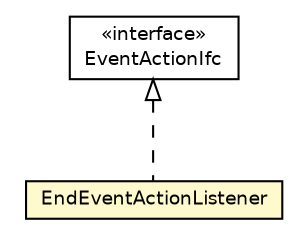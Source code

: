 #!/usr/local/bin/dot
#
# Class diagram 
# Generated by UMLGraph version 5.4 (http://www.umlgraph.org/)
#

digraph G {
	edge [fontname="Helvetica",fontsize=10,labelfontname="Helvetica",labelfontsize=10];
	node [fontname="Helvetica",fontsize=10,shape=plaintext];
	nodesep=0.25;
	ranksep=0.5;
	// jsl.modeling.Executive.EndEventActionListener
	c84096 [label=<<table title="jsl.modeling.Executive.EndEventActionListener" border="0" cellborder="1" cellspacing="0" cellpadding="2" port="p" bgcolor="lemonChiffon" href="./Executive.EndEventActionListener.html">
		<tr><td><table border="0" cellspacing="0" cellpadding="1">
<tr><td align="center" balign="center"> EndEventActionListener </td></tr>
		</table></td></tr>
		</table>>, URL="./Executive.EndEventActionListener.html", fontname="Helvetica", fontcolor="black", fontsize=9.0];
	// jsl.modeling.EventActionIfc
	c84098 [label=<<table title="jsl.modeling.EventActionIfc" border="0" cellborder="1" cellspacing="0" cellpadding="2" port="p" href="./EventActionIfc.html">
		<tr><td><table border="0" cellspacing="0" cellpadding="1">
<tr><td align="center" balign="center"> &#171;interface&#187; </td></tr>
<tr><td align="center" balign="center"> EventActionIfc </td></tr>
		</table></td></tr>
		</table>>, URL="./EventActionIfc.html", fontname="Helvetica", fontcolor="black", fontsize=9.0];
	//jsl.modeling.Executive.EndEventActionListener implements jsl.modeling.EventActionIfc
	c84098:p -> c84096:p [dir=back,arrowtail=empty,style=dashed];
}

